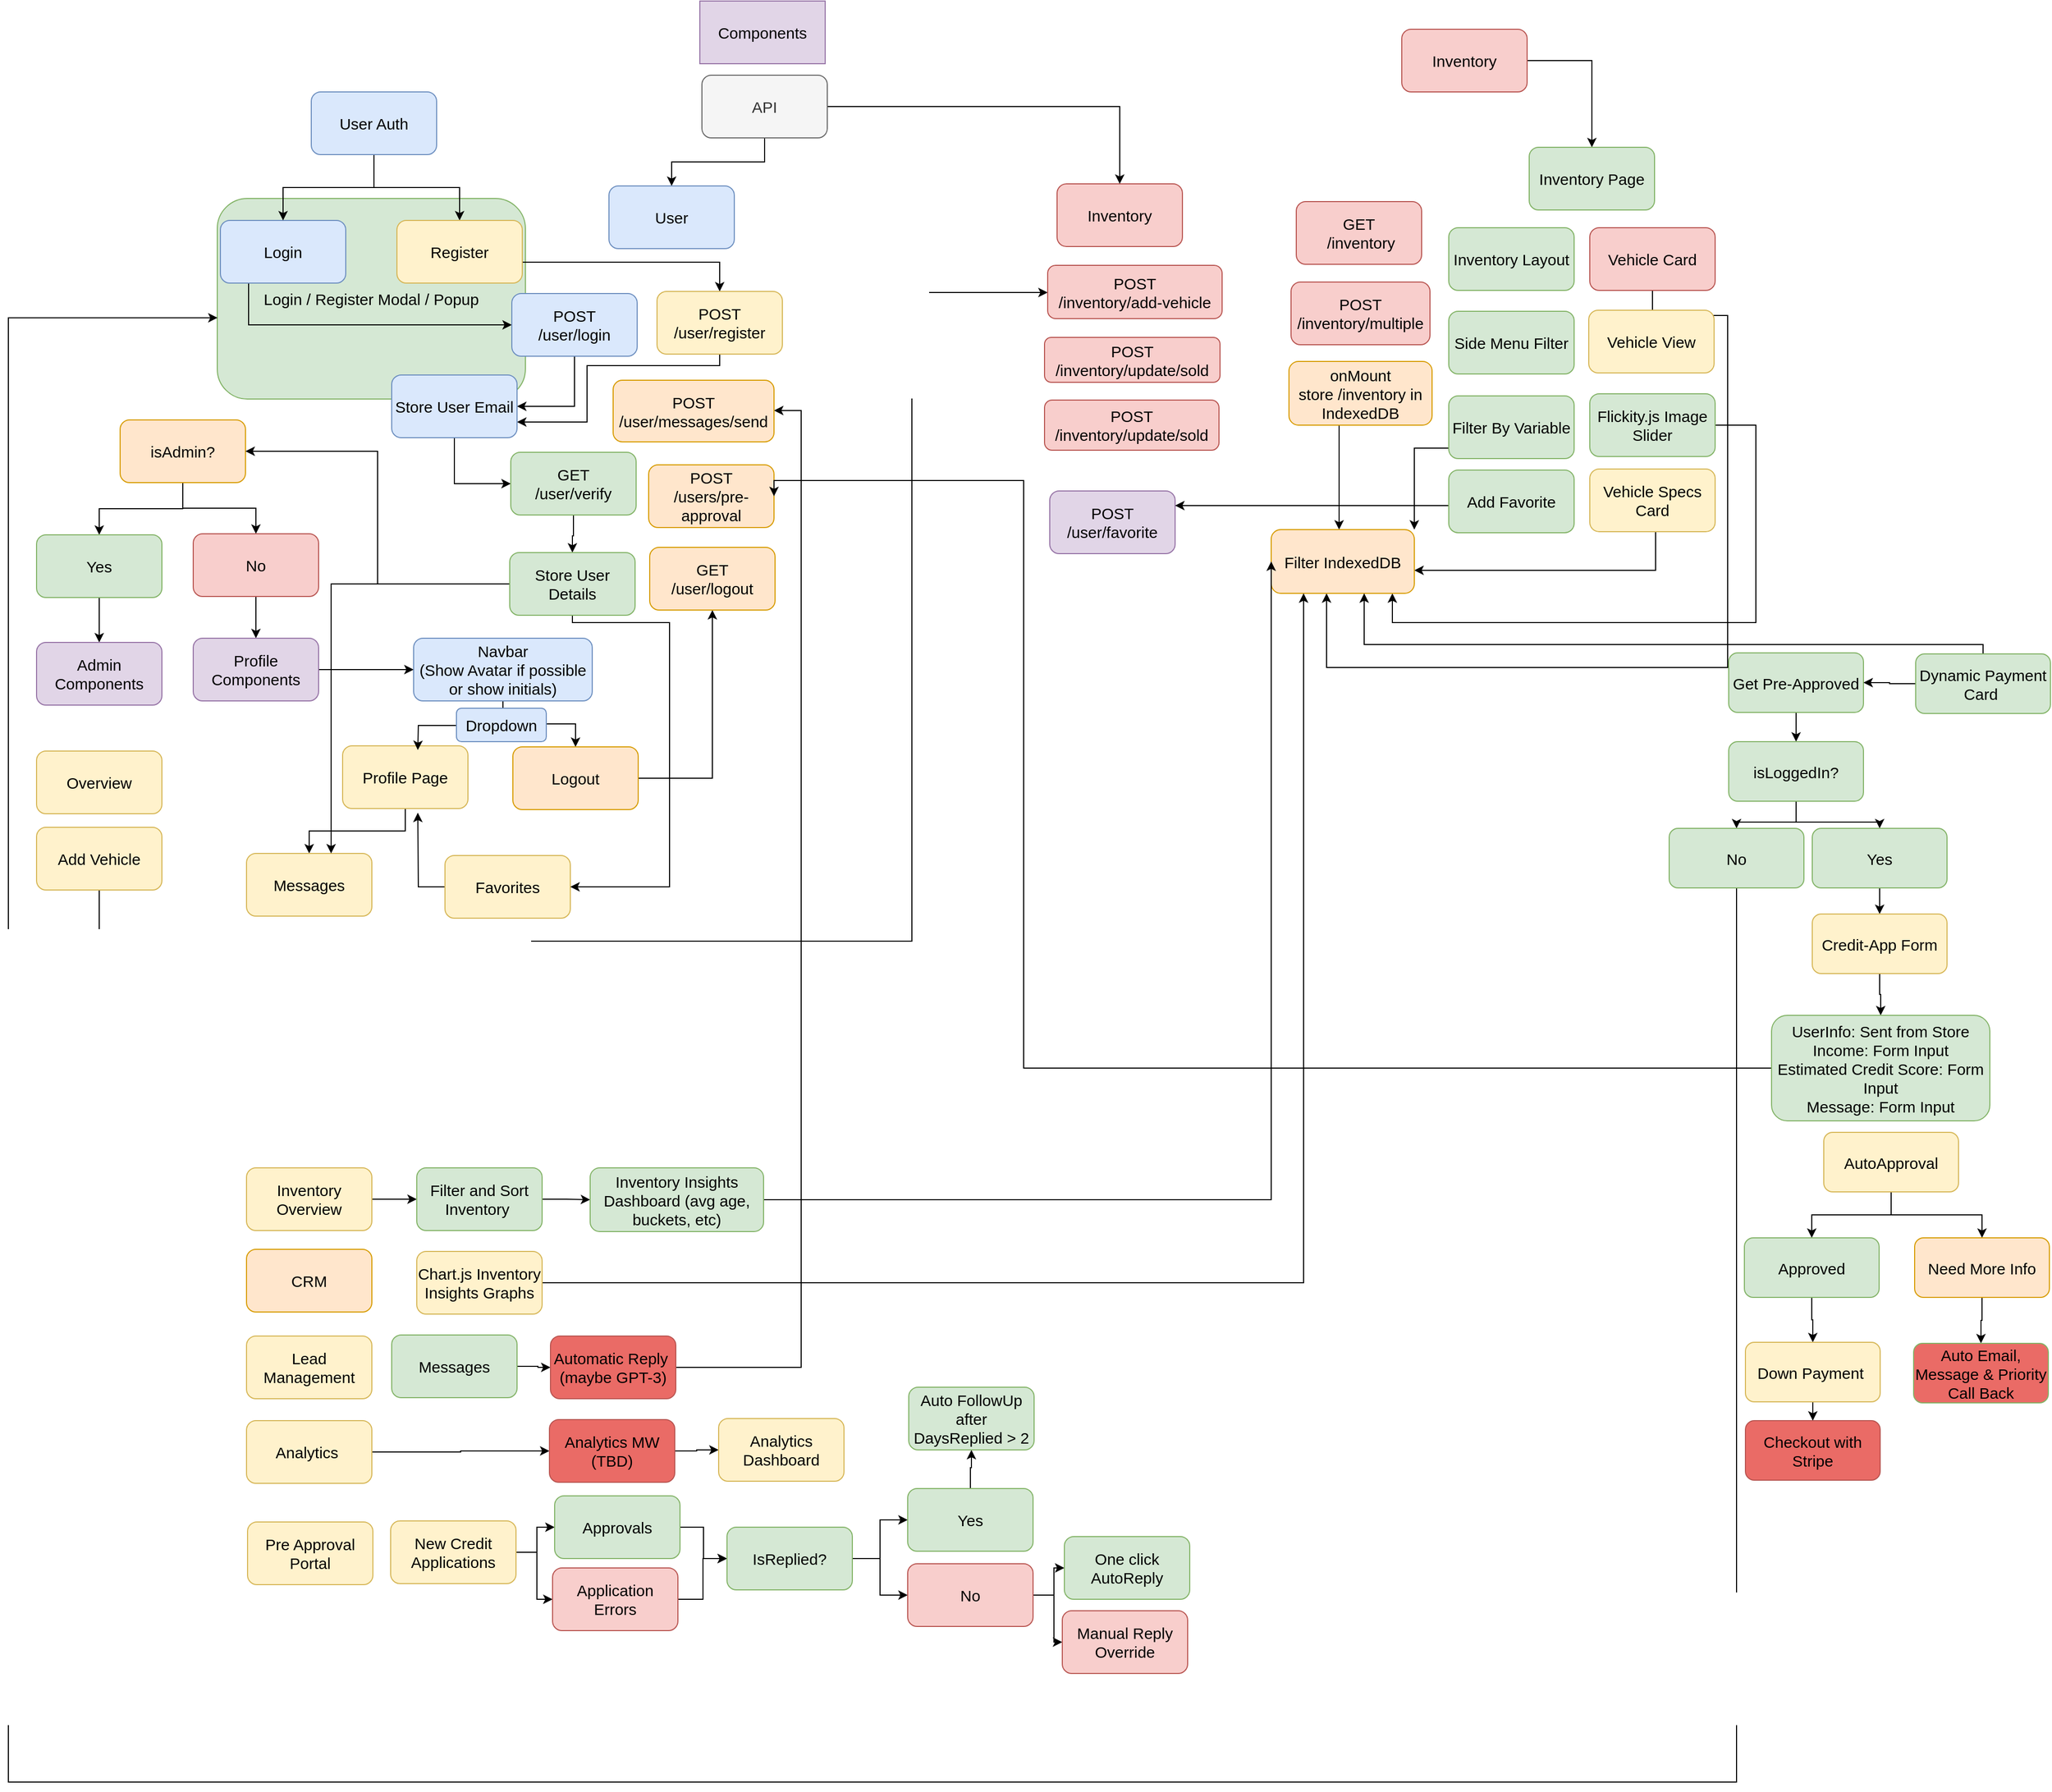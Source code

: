 <mxfile version="20.5.1" type="github">
  <diagram id="S9b0Z5othxGw59UudBm-" name="Page-1">
    <mxGraphModel dx="2053" dy="1853" grid="0" gridSize="10" guides="0" tooltips="1" connect="1" arrows="1" fold="1" page="1" pageScale="1" pageWidth="2000" pageHeight="2000" math="0" shadow="0">
      <root>
        <mxCell id="0" />
        <mxCell id="1" parent="0" />
        <mxCell id="0YF1oFNLTNUvQmijXpPq-126" style="edgeStyle=orthogonalEdgeStyle;rounded=0;orthogonalLoop=1;jettySize=auto;html=1;strokeColor=#000000;fontSize=15;" parent="1" source="0YF1oFNLTNUvQmijXpPq-124" target="0YF1oFNLTNUvQmijXpPq-65" edge="1">
          <mxGeometry relative="1" as="geometry">
            <Array as="points">
              <mxPoint x="101" y="922" />
              <mxPoint x="879" y="922" />
              <mxPoint x="879" y="301" />
            </Array>
          </mxGeometry>
        </mxCell>
        <mxCell id="0YF1oFNLTNUvQmijXpPq-19" value="&lt;p style=&quot;line-height: 1.2; font-size: 15px;&quot;&gt;Login / Register Modal / Popup&lt;/p&gt;" style="rounded=1;whiteSpace=wrap;html=1;align=center;fillColor=#d5e8d4;strokeColor=#82b366;fontSize=15;" parent="1" vertex="1">
          <mxGeometry x="214" y="211" width="295" height="192" as="geometry" />
        </mxCell>
        <mxCell id="0YF1oFNLTNUvQmijXpPq-2" value="Components" style="rounded=0;whiteSpace=wrap;html=1;fillColor=#e1d5e7;strokeColor=#9673a6;fontSize=15;" parent="1" vertex="1">
          <mxGeometry x="676" y="22" width="120" height="60" as="geometry" />
        </mxCell>
        <mxCell id="0YF1oFNLTNUvQmijXpPq-56" style="edgeStyle=orthogonalEdgeStyle;rounded=0;orthogonalLoop=1;jettySize=auto;html=1;fontSize=15;" parent="1" source="0YF1oFNLTNUvQmijXpPq-3" target="0YF1oFNLTNUvQmijXpPq-53" edge="1">
          <mxGeometry relative="1" as="geometry">
            <Array as="points">
              <mxPoint x="244" y="332" />
            </Array>
          </mxGeometry>
        </mxCell>
        <mxCell id="0YF1oFNLTNUvQmijXpPq-3" value="Login" style="rounded=1;whiteSpace=wrap;html=1;fillColor=#dae8fc;strokeColor=#6c8ebf;fontSize=15;" parent="1" vertex="1">
          <mxGeometry x="217" y="232" width="120" height="60" as="geometry" />
        </mxCell>
        <mxCell id="0YF1oFNLTNUvQmijXpPq-118" style="edgeStyle=orthogonalEdgeStyle;rounded=0;orthogonalLoop=1;jettySize=auto;html=1;entryX=0.5;entryY=0;entryDx=0;entryDy=0;fontSize=15;" parent="1" source="0YF1oFNLTNUvQmijXpPq-4" target="0YF1oFNLTNUvQmijXpPq-77" edge="1">
          <mxGeometry relative="1" as="geometry" />
        </mxCell>
        <mxCell id="0YF1oFNLTNUvQmijXpPq-4" value="Inventory" style="rounded=1;whiteSpace=wrap;html=1;fillColor=#f8cecc;strokeColor=#b85450;fontSize=15;" parent="1" vertex="1">
          <mxGeometry x="1348" y="49" width="120" height="60" as="geometry" />
        </mxCell>
        <mxCell id="0YF1oFNLTNUvQmijXpPq-8" value="Inventory" style="rounded=1;whiteSpace=wrap;html=1;fillColor=#f8cecc;strokeColor=#b85450;fontSize=15;" parent="1" vertex="1">
          <mxGeometry x="1018" y="197" width="120" height="60" as="geometry" />
        </mxCell>
        <mxCell id="0YF1oFNLTNUvQmijXpPq-17" style="edgeStyle=orthogonalEdgeStyle;rounded=0;orthogonalLoop=1;jettySize=auto;html=1;fontSize=15;" parent="1" source="0YF1oFNLTNUvQmijXpPq-9" target="0YF1oFNLTNUvQmijXpPq-3" edge="1">
          <mxGeometry relative="1" as="geometry" />
        </mxCell>
        <mxCell id="0YF1oFNLTNUvQmijXpPq-18" style="edgeStyle=orthogonalEdgeStyle;rounded=0;orthogonalLoop=1;jettySize=auto;html=1;fontSize=15;" parent="1" source="0YF1oFNLTNUvQmijXpPq-9" target="0YF1oFNLTNUvQmijXpPq-15" edge="1">
          <mxGeometry relative="1" as="geometry" />
        </mxCell>
        <mxCell id="0YF1oFNLTNUvQmijXpPq-9" value="User Auth" style="rounded=1;whiteSpace=wrap;html=1;fillColor=#dae8fc;strokeColor=#6c8ebf;fontSize=15;" parent="1" vertex="1">
          <mxGeometry x="304" y="109" width="120" height="60" as="geometry" />
        </mxCell>
        <mxCell id="0YF1oFNLTNUvQmijXpPq-21" style="edgeStyle=orthogonalEdgeStyle;rounded=0;orthogonalLoop=1;jettySize=auto;html=1;fontSize=15;" parent="1" source="0YF1oFNLTNUvQmijXpPq-10" target="0YF1oFNLTNUvQmijXpPq-20" edge="1">
          <mxGeometry relative="1" as="geometry" />
        </mxCell>
        <mxCell id="0YF1oFNLTNUvQmijXpPq-23" style="edgeStyle=orthogonalEdgeStyle;rounded=0;orthogonalLoop=1;jettySize=auto;html=1;fontSize=15;" parent="1" source="0YF1oFNLTNUvQmijXpPq-10" target="0YF1oFNLTNUvQmijXpPq-22" edge="1">
          <mxGeometry relative="1" as="geometry" />
        </mxCell>
        <mxCell id="0YF1oFNLTNUvQmijXpPq-10" value="isAdmin?" style="rounded=1;whiteSpace=wrap;html=1;fillColor=#ffe6cc;strokeColor=#d79b00;fontSize=15;" parent="1" vertex="1">
          <mxGeometry x="121" y="423" width="120" height="60" as="geometry" />
        </mxCell>
        <mxCell id="0YF1oFNLTNUvQmijXpPq-58" style="edgeStyle=orthogonalEdgeStyle;rounded=0;orthogonalLoop=1;jettySize=auto;html=1;fontSize=15;" parent="1" source="0YF1oFNLTNUvQmijXpPq-15" target="0YF1oFNLTNUvQmijXpPq-57" edge="1">
          <mxGeometry relative="1" as="geometry">
            <Array as="points">
              <mxPoint x="695" y="272" />
            </Array>
          </mxGeometry>
        </mxCell>
        <mxCell id="0YF1oFNLTNUvQmijXpPq-15" value="Register" style="rounded=1;whiteSpace=wrap;html=1;fillColor=#fff2cc;strokeColor=#d6b656;fontSize=15;" parent="1" vertex="1">
          <mxGeometry x="386" y="232" width="120" height="60" as="geometry" />
        </mxCell>
        <mxCell id="0YF1oFNLTNUvQmijXpPq-27" style="edgeStyle=orthogonalEdgeStyle;rounded=0;orthogonalLoop=1;jettySize=auto;html=1;fontSize=15;" parent="1" source="0YF1oFNLTNUvQmijXpPq-20" target="0YF1oFNLTNUvQmijXpPq-26" edge="1">
          <mxGeometry relative="1" as="geometry" />
        </mxCell>
        <mxCell id="0YF1oFNLTNUvQmijXpPq-20" value="Yes" style="rounded=1;whiteSpace=wrap;html=1;fillColor=#d5e8d4;strokeColor=#82b366;fontSize=15;" parent="1" vertex="1">
          <mxGeometry x="41" y="533" width="120" height="60" as="geometry" />
        </mxCell>
        <mxCell id="0YF1oFNLTNUvQmijXpPq-25" style="edgeStyle=orthogonalEdgeStyle;rounded=0;orthogonalLoop=1;jettySize=auto;html=1;fontSize=15;" parent="1" source="0YF1oFNLTNUvQmijXpPq-22" target="0YF1oFNLTNUvQmijXpPq-24" edge="1">
          <mxGeometry relative="1" as="geometry" />
        </mxCell>
        <mxCell id="0YF1oFNLTNUvQmijXpPq-22" value="No" style="rounded=1;whiteSpace=wrap;html=1;fillColor=#f8cecc;strokeColor=#b85450;fontSize=15;" parent="1" vertex="1">
          <mxGeometry x="191" y="532" width="120" height="60" as="geometry" />
        </mxCell>
        <mxCell id="0YF1oFNLTNUvQmijXpPq-31" style="edgeStyle=orthogonalEdgeStyle;rounded=0;orthogonalLoop=1;jettySize=auto;html=1;fontSize=15;" parent="1" source="0YF1oFNLTNUvQmijXpPq-24" target="0YF1oFNLTNUvQmijXpPq-30" edge="1">
          <mxGeometry relative="1" as="geometry" />
        </mxCell>
        <mxCell id="0YF1oFNLTNUvQmijXpPq-24" value="Profile Components" style="rounded=1;whiteSpace=wrap;html=1;fillColor=#e1d5e7;strokeColor=#9673a6;fontSize=15;" parent="1" vertex="1">
          <mxGeometry x="191" y="632" width="120" height="60" as="geometry" />
        </mxCell>
        <mxCell id="0YF1oFNLTNUvQmijXpPq-26" value="Admin Components" style="rounded=1;whiteSpace=wrap;html=1;fillColor=#e1d5e7;strokeColor=#9673a6;fontSize=15;" parent="1" vertex="1">
          <mxGeometry x="41" y="636" width="120" height="60" as="geometry" />
        </mxCell>
        <mxCell id="0YF1oFNLTNUvQmijXpPq-38" style="edgeStyle=orthogonalEdgeStyle;rounded=0;orthogonalLoop=1;jettySize=auto;html=1;fontSize=15;" parent="1" source="0YF1oFNLTNUvQmijXpPq-28" target="0YF1oFNLTNUvQmijXpPq-37" edge="1">
          <mxGeometry relative="1" as="geometry" />
        </mxCell>
        <mxCell id="0YF1oFNLTNUvQmijXpPq-28" value="Profile Page" style="rounded=1;whiteSpace=wrap;html=1;fillColor=#fff2cc;strokeColor=#d6b656;fontSize=15;" parent="1" vertex="1">
          <mxGeometry x="334" y="735" width="120" height="60" as="geometry" />
        </mxCell>
        <mxCell id="0YF1oFNLTNUvQmijXpPq-33" style="edgeStyle=orthogonalEdgeStyle;rounded=0;orthogonalLoop=1;jettySize=auto;html=1;fontSize=15;" parent="1" source="0YF1oFNLTNUvQmijXpPq-30" edge="1">
          <mxGeometry relative="1" as="geometry">
            <mxPoint x="406.0" y="739" as="targetPoint" />
          </mxGeometry>
        </mxCell>
        <mxCell id="0YF1oFNLTNUvQmijXpPq-36" style="edgeStyle=orthogonalEdgeStyle;rounded=0;orthogonalLoop=1;jettySize=auto;html=1;fontSize=15;" parent="1" source="0YF1oFNLTNUvQmijXpPq-30" target="0YF1oFNLTNUvQmijXpPq-34" edge="1">
          <mxGeometry relative="1" as="geometry" />
        </mxCell>
        <mxCell id="0YF1oFNLTNUvQmijXpPq-46" style="edgeStyle=orthogonalEdgeStyle;rounded=0;orthogonalLoop=1;jettySize=auto;html=1;fontSize=15;" parent="1" source="0YF1oFNLTNUvQmijXpPq-30" target="0YF1oFNLTNUvQmijXpPq-45" edge="1">
          <mxGeometry relative="1" as="geometry" />
        </mxCell>
        <mxCell id="0YF1oFNLTNUvQmijXpPq-30" value="Navbar&lt;br style=&quot;font-size: 15px;&quot;&gt;(Show Avatar if possible or show initials)" style="rounded=1;whiteSpace=wrap;html=1;fillColor=#dae8fc;strokeColor=#6c8ebf;fontSize=15;" parent="1" vertex="1">
          <mxGeometry x="402" y="632" width="171" height="60" as="geometry" />
        </mxCell>
        <mxCell id="0YF1oFNLTNUvQmijXpPq-32" style="edgeStyle=orthogonalEdgeStyle;rounded=0;orthogonalLoop=1;jettySize=auto;html=1;exitX=0.5;exitY=1;exitDx=0;exitDy=0;fontSize=15;" parent="1" source="0YF1oFNLTNUvQmijXpPq-30" target="0YF1oFNLTNUvQmijXpPq-30" edge="1">
          <mxGeometry relative="1" as="geometry" />
        </mxCell>
        <mxCell id="0YF1oFNLTNUvQmijXpPq-60" style="edgeStyle=orthogonalEdgeStyle;rounded=0;orthogonalLoop=1;jettySize=auto;html=1;fontSize=15;" parent="1" source="0YF1oFNLTNUvQmijXpPq-34" target="0YF1oFNLTNUvQmijXpPq-59" edge="1">
          <mxGeometry relative="1" as="geometry" />
        </mxCell>
        <mxCell id="0YF1oFNLTNUvQmijXpPq-34" value="Logout" style="rounded=1;whiteSpace=wrap;html=1;fillColor=#ffe6cc;strokeColor=#d79b00;fontSize=15;" parent="1" vertex="1">
          <mxGeometry x="497" y="736" width="120" height="60" as="geometry" />
        </mxCell>
        <mxCell id="0YF1oFNLTNUvQmijXpPq-37" value="Messages" style="rounded=1;whiteSpace=wrap;html=1;fillColor=#fff2cc;strokeColor=#d6b656;fontSize=15;" parent="1" vertex="1">
          <mxGeometry x="242" y="838" width="120" height="60" as="geometry" />
        </mxCell>
        <mxCell id="0YF1oFNLTNUvQmijXpPq-42" style="edgeStyle=orthogonalEdgeStyle;rounded=0;orthogonalLoop=1;jettySize=auto;html=1;fontSize=15;" parent="1" source="0YF1oFNLTNUvQmijXpPq-39" edge="1">
          <mxGeometry relative="1" as="geometry">
            <mxPoint x="406.0" y="799" as="targetPoint" />
          </mxGeometry>
        </mxCell>
        <mxCell id="0YF1oFNLTNUvQmijXpPq-39" value="Favorites" style="rounded=1;whiteSpace=wrap;html=1;fillColor=#fff2cc;strokeColor=#d6b656;fontSize=15;" parent="1" vertex="1">
          <mxGeometry x="432" y="840" width="120" height="60" as="geometry" />
        </mxCell>
        <mxCell id="0YF1oFNLTNUvQmijXpPq-45" value="Dropdown" style="rounded=1;whiteSpace=wrap;html=1;fillColor=#dae8fc;strokeColor=#6c8ebf;fontSize=15;" parent="1" vertex="1">
          <mxGeometry x="443" y="699" width="86" height="32" as="geometry" />
        </mxCell>
        <mxCell id="0YF1oFNLTNUvQmijXpPq-51" style="edgeStyle=orthogonalEdgeStyle;rounded=0;orthogonalLoop=1;jettySize=auto;html=1;fontSize=15;" parent="1" source="0YF1oFNLTNUvQmijXpPq-47" target="0YF1oFNLTNUvQmijXpPq-49" edge="1">
          <mxGeometry relative="1" as="geometry" />
        </mxCell>
        <mxCell id="0YF1oFNLTNUvQmijXpPq-52" style="edgeStyle=orthogonalEdgeStyle;rounded=0;orthogonalLoop=1;jettySize=auto;html=1;fontSize=15;" parent="1" source="0YF1oFNLTNUvQmijXpPq-47" target="0YF1oFNLTNUvQmijXpPq-8" edge="1">
          <mxGeometry relative="1" as="geometry" />
        </mxCell>
        <mxCell id="0YF1oFNLTNUvQmijXpPq-47" value="API" style="rounded=1;whiteSpace=wrap;html=1;fillColor=#f5f5f5;fontColor=#333333;strokeColor=#666666;fontSize=15;" parent="1" vertex="1">
          <mxGeometry x="678" y="93" width="120" height="60" as="geometry" />
        </mxCell>
        <mxCell id="0YF1oFNLTNUvQmijXpPq-49" value="User" style="rounded=1;whiteSpace=wrap;html=1;fillColor=#dae8fc;strokeColor=#6c8ebf;fontSize=15;" parent="1" vertex="1">
          <mxGeometry x="589" y="199" width="120" height="60" as="geometry" />
        </mxCell>
        <mxCell id="0YF1oFNLTNUvQmijXpPq-109" style="edgeStyle=orthogonalEdgeStyle;rounded=0;orthogonalLoop=1;jettySize=auto;html=1;entryX=1;entryY=0.5;entryDx=0;entryDy=0;fontSize=15;" parent="1" source="0YF1oFNLTNUvQmijXpPq-53" target="0YF1oFNLTNUvQmijXpPq-105" edge="1">
          <mxGeometry relative="1" as="geometry" />
        </mxCell>
        <mxCell id="0YF1oFNLTNUvQmijXpPq-53" value="POST&lt;br style=&quot;font-size: 15px;&quot;&gt;/user/login" style="rounded=1;whiteSpace=wrap;html=1;fillColor=#dae8fc;strokeColor=#6c8ebf;fontSize=15;" parent="1" vertex="1">
          <mxGeometry x="496" y="302" width="120" height="60" as="geometry" />
        </mxCell>
        <mxCell id="0YF1oFNLTNUvQmijXpPq-110" style="edgeStyle=orthogonalEdgeStyle;rounded=0;orthogonalLoop=1;jettySize=auto;html=1;entryX=1;entryY=0.75;entryDx=0;entryDy=0;fontSize=15;" parent="1" source="0YF1oFNLTNUvQmijXpPq-57" target="0YF1oFNLTNUvQmijXpPq-105" edge="1">
          <mxGeometry relative="1" as="geometry">
            <Array as="points">
              <mxPoint x="695" y="371" />
              <mxPoint x="568" y="371" />
              <mxPoint x="568" y="425" />
            </Array>
          </mxGeometry>
        </mxCell>
        <mxCell id="0YF1oFNLTNUvQmijXpPq-57" value="POST&lt;br style=&quot;font-size: 15px;&quot;&gt;/user/register" style="rounded=1;whiteSpace=wrap;html=1;fillColor=#fff2cc;strokeColor=#d6b656;fontSize=15;" parent="1" vertex="1">
          <mxGeometry x="635" y="300" width="120" height="60" as="geometry" />
        </mxCell>
        <mxCell id="0YF1oFNLTNUvQmijXpPq-59" value="GET&lt;br style=&quot;font-size: 15px;&quot;&gt;/user/logout" style="rounded=1;whiteSpace=wrap;html=1;fillColor=#ffe6cc;strokeColor=#d79b00;fontSize=15;" parent="1" vertex="1">
          <mxGeometry x="628" y="545" width="120" height="60" as="geometry" />
        </mxCell>
        <mxCell id="0YF1oFNLTNUvQmijXpPq-61" value="GET&lt;br style=&quot;font-size: 15px;&quot;&gt;&amp;nbsp;/inventory" style="rounded=1;whiteSpace=wrap;html=1;fillColor=#f8cecc;strokeColor=#b85450;fontSize=15;" parent="1" vertex="1">
          <mxGeometry x="1247" y="214" width="120" height="60" as="geometry" />
        </mxCell>
        <mxCell id="0YF1oFNLTNUvQmijXpPq-65" value="POST&lt;br style=&quot;font-size: 15px;&quot;&gt;/inventory/add-vehicle" style="rounded=1;whiteSpace=wrap;html=1;fillColor=#f8cecc;strokeColor=#b85450;fontSize=15;" parent="1" vertex="1">
          <mxGeometry x="1009" y="275" width="167" height="51" as="geometry" />
        </mxCell>
        <mxCell id="0YF1oFNLTNUvQmijXpPq-67" value="POST&lt;br style=&quot;font-size: 15px;&quot;&gt;/inventory/multiple" style="rounded=1;whiteSpace=wrap;html=1;fillColor=#f8cecc;strokeColor=#b85450;fontSize=15;" parent="1" vertex="1">
          <mxGeometry x="1242" y="291" width="133" height="60" as="geometry" />
        </mxCell>
        <mxCell id="0YF1oFNLTNUvQmijXpPq-69" value="POST&lt;br style=&quot;font-size: 15px;&quot;&gt;/inventory/update/sold" style="rounded=1;whiteSpace=wrap;html=1;fillColor=#f8cecc;strokeColor=#b85450;fontSize=15;" parent="1" vertex="1">
          <mxGeometry x="1006" y="344" width="168" height="43" as="geometry" />
        </mxCell>
        <mxCell id="0YF1oFNLTNUvQmijXpPq-100" style="edgeStyle=orthogonalEdgeStyle;rounded=0;orthogonalLoop=1;jettySize=auto;html=1;fontSize=15;" parent="1" source="0YF1oFNLTNUvQmijXpPq-71" target="0YF1oFNLTNUvQmijXpPq-96" edge="1">
          <mxGeometry relative="1" as="geometry">
            <Array as="points">
              <mxPoint x="1288" y="454" />
              <mxPoint x="1288" y="454" />
            </Array>
          </mxGeometry>
        </mxCell>
        <mxCell id="0YF1oFNLTNUvQmijXpPq-71" value="onMount&lt;br style=&quot;font-size: 15px;&quot;&gt;store /inventory in IndexedDB" style="rounded=1;whiteSpace=wrap;html=1;fillColor=#ffe6cc;strokeColor=#d79b00;fontSize=15;" parent="1" vertex="1">
          <mxGeometry x="1240" y="367" width="137" height="61" as="geometry" />
        </mxCell>
        <mxCell id="0YF1oFNLTNUvQmijXpPq-73" value="POST&lt;br style=&quot;font-size: 15px;&quot;&gt;/inventory/update/sold" style="rounded=1;whiteSpace=wrap;html=1;fillColor=#f8cecc;strokeColor=#b85450;fontSize=15;" parent="1" vertex="1">
          <mxGeometry x="1006" y="404" width="167" height="48" as="geometry" />
        </mxCell>
        <mxCell id="0YF1oFNLTNUvQmijXpPq-119" style="edgeStyle=orthogonalEdgeStyle;rounded=0;orthogonalLoop=1;jettySize=auto;html=1;fontSize=15;" parent="1" source="0YF1oFNLTNUvQmijXpPq-75" target="0YF1oFNLTNUvQmijXpPq-96" edge="1">
          <mxGeometry relative="1" as="geometry">
            <Array as="points">
              <mxPoint x="1588" y="323" />
              <mxPoint x="1660" y="323" />
              <mxPoint x="1660" y="660" />
              <mxPoint x="1276" y="660" />
            </Array>
          </mxGeometry>
        </mxCell>
        <mxCell id="0YF1oFNLTNUvQmijXpPq-75" value="Vehicle Card" style="rounded=1;whiteSpace=wrap;html=1;fillColor=#f8cecc;strokeColor=#b85450;fontSize=15;" parent="1" vertex="1">
          <mxGeometry x="1528" y="239" width="120" height="60" as="geometry" />
        </mxCell>
        <mxCell id="0YF1oFNLTNUvQmijXpPq-77" value="Inventory Page" style="rounded=1;whiteSpace=wrap;html=1;fillColor=#d5e8d4;strokeColor=#82b366;fontSize=15;" parent="1" vertex="1">
          <mxGeometry x="1470" y="162" width="120" height="60" as="geometry" />
        </mxCell>
        <mxCell id="0YF1oFNLTNUvQmijXpPq-79" value="Inventory Layout" style="rounded=1;whiteSpace=wrap;html=1;fillColor=#d5e8d4;strokeColor=#82b366;fontSize=15;" parent="1" vertex="1">
          <mxGeometry x="1393" y="239" width="120" height="60" as="geometry" />
        </mxCell>
        <mxCell id="0YF1oFNLTNUvQmijXpPq-81" value="Side Menu Filter" style="rounded=1;whiteSpace=wrap;html=1;fillColor=#d5e8d4;strokeColor=#82b366;fontSize=15;" parent="1" vertex="1">
          <mxGeometry x="1393" y="319" width="120" height="60" as="geometry" />
        </mxCell>
        <mxCell id="0YF1oFNLTNUvQmijXpPq-101" style="edgeStyle=orthogonalEdgeStyle;rounded=0;orthogonalLoop=1;jettySize=auto;html=1;entryX=1;entryY=0;entryDx=0;entryDy=0;fontSize=15;" parent="1" source="0YF1oFNLTNUvQmijXpPq-83" target="0YF1oFNLTNUvQmijXpPq-96" edge="1">
          <mxGeometry relative="1" as="geometry">
            <Array as="points">
              <mxPoint x="1360" y="450" />
            </Array>
          </mxGeometry>
        </mxCell>
        <mxCell id="0YF1oFNLTNUvQmijXpPq-83" value="Filter By Variable" style="rounded=1;whiteSpace=wrap;html=1;fillColor=#d5e8d4;strokeColor=#82b366;fontSize=15;" parent="1" vertex="1">
          <mxGeometry x="1393" y="400" width="120" height="60" as="geometry" />
        </mxCell>
        <mxCell id="0YF1oFNLTNUvQmijXpPq-85" value="Vehicle View" style="rounded=1;whiteSpace=wrap;html=1;fillColor=#fff2cc;strokeColor=#d6b656;fontSize=15;" parent="1" vertex="1">
          <mxGeometry x="1527" y="318" width="120" height="60" as="geometry" />
        </mxCell>
        <mxCell id="0YF1oFNLTNUvQmijXpPq-104" style="edgeStyle=orthogonalEdgeStyle;rounded=0;orthogonalLoop=1;jettySize=auto;html=1;fontSize=15;" parent="1" source="0YF1oFNLTNUvQmijXpPq-87" target="0YF1oFNLTNUvQmijXpPq-96" edge="1">
          <mxGeometry relative="1" as="geometry">
            <Array as="points">
              <mxPoint x="1687" y="428" />
              <mxPoint x="1687" y="617" />
              <mxPoint x="1339" y="617" />
            </Array>
          </mxGeometry>
        </mxCell>
        <mxCell id="0YF1oFNLTNUvQmijXpPq-87" value="Flickity.js Image Slider" style="rounded=1;whiteSpace=wrap;html=1;fillColor=#d5e8d4;strokeColor=#82b366;fontSize=15;" parent="1" vertex="1">
          <mxGeometry x="1528" y="398" width="120" height="60" as="geometry" />
        </mxCell>
        <mxCell id="0YF1oFNLTNUvQmijXpPq-103" style="edgeStyle=orthogonalEdgeStyle;rounded=0;orthogonalLoop=1;jettySize=auto;html=1;fontSize=15;" parent="1" source="0YF1oFNLTNUvQmijXpPq-89" target="0YF1oFNLTNUvQmijXpPq-96" edge="1">
          <mxGeometry relative="1" as="geometry">
            <Array as="points">
              <mxPoint x="1591" y="567" />
            </Array>
          </mxGeometry>
        </mxCell>
        <mxCell id="0YF1oFNLTNUvQmijXpPq-89" value="Vehicle Specs Card" style="rounded=1;whiteSpace=wrap;html=1;fillColor=#fff2cc;strokeColor=#d6b656;fontSize=15;" parent="1" vertex="1">
          <mxGeometry x="1528" y="470" width="120" height="60" as="geometry" />
        </mxCell>
        <mxCell id="0YF1oFNLTNUvQmijXpPq-91" value="POST&lt;br&gt;/user/favorite" style="rounded=1;whiteSpace=wrap;html=1;fillColor=#e1d5e7;strokeColor=#9673a6;fontSize=15;" parent="1" vertex="1">
          <mxGeometry x="1011" y="491" width="120" height="60" as="geometry" />
        </mxCell>
        <mxCell id="0YF1oFNLTNUvQmijXpPq-95" style="edgeStyle=orthogonalEdgeStyle;rounded=0;orthogonalLoop=1;jettySize=auto;html=1;fontSize=15;" parent="1" source="0YF1oFNLTNUvQmijXpPq-93" target="0YF1oFNLTNUvQmijXpPq-91" edge="1">
          <mxGeometry relative="1" as="geometry">
            <Array as="points">
              <mxPoint x="1173" y="505" />
              <mxPoint x="1173" y="505" />
            </Array>
          </mxGeometry>
        </mxCell>
        <mxCell id="0YF1oFNLTNUvQmijXpPq-93" value="Add Favorite" style="rounded=1;whiteSpace=wrap;html=1;fillColor=#d5e8d4;strokeColor=#82b366;fontSize=15;" parent="1" vertex="1">
          <mxGeometry x="1393" y="471" width="120" height="60" as="geometry" />
        </mxCell>
        <mxCell id="0YF1oFNLTNUvQmijXpPq-96" value="Filter IndexedDB" style="rounded=1;whiteSpace=wrap;html=1;fillColor=#ffe6cc;strokeColor=#d79b00;fontSize=15;" parent="1" vertex="1">
          <mxGeometry x="1223" y="528" width="137" height="61" as="geometry" />
        </mxCell>
        <mxCell id="0YF1oFNLTNUvQmijXpPq-111" style="edgeStyle=orthogonalEdgeStyle;rounded=0;orthogonalLoop=1;jettySize=auto;html=1;entryX=0;entryY=0.5;entryDx=0;entryDy=0;fontSize=15;" parent="1" source="0YF1oFNLTNUvQmijXpPq-105" target="0YF1oFNLTNUvQmijXpPq-107" edge="1">
          <mxGeometry relative="1" as="geometry" />
        </mxCell>
        <mxCell id="0YF1oFNLTNUvQmijXpPq-105" value="Store User Email" style="rounded=1;whiteSpace=wrap;html=1;fillColor=#dae8fc;strokeColor=#6c8ebf;fontSize=15;" parent="1" vertex="1">
          <mxGeometry x="381" y="380" width="120" height="60" as="geometry" />
        </mxCell>
        <mxCell id="0YF1oFNLTNUvQmijXpPq-113" style="edgeStyle=orthogonalEdgeStyle;rounded=0;orthogonalLoop=1;jettySize=auto;html=1;fontSize=15;" parent="1" source="0YF1oFNLTNUvQmijXpPq-107" target="0YF1oFNLTNUvQmijXpPq-112" edge="1">
          <mxGeometry relative="1" as="geometry" />
        </mxCell>
        <mxCell id="0YF1oFNLTNUvQmijXpPq-107" value="GET&lt;br style=&quot;font-size: 15px;&quot;&gt;/user/verify" style="rounded=1;whiteSpace=wrap;html=1;fillColor=#d5e8d4;strokeColor=#82b366;fontSize=15;" parent="1" vertex="1">
          <mxGeometry x="495" y="454" width="120" height="60" as="geometry" />
        </mxCell>
        <mxCell id="0YF1oFNLTNUvQmijXpPq-114" style="edgeStyle=orthogonalEdgeStyle;rounded=0;orthogonalLoop=1;jettySize=auto;html=1;entryX=1;entryY=0.5;entryDx=0;entryDy=0;fontSize=15;" parent="1" source="0YF1oFNLTNUvQmijXpPq-112" target="0YF1oFNLTNUvQmijXpPq-10" edge="1">
          <mxGeometry relative="1" as="geometry" />
        </mxCell>
        <mxCell id="0YF1oFNLTNUvQmijXpPq-120" style="edgeStyle=orthogonalEdgeStyle;rounded=0;orthogonalLoop=1;jettySize=auto;html=1;entryX=1;entryY=0.5;entryDx=0;entryDy=0;strokeColor=#000000;fontSize=15;exitX=0.5;exitY=1;exitDx=0;exitDy=0;" parent="1" source="0YF1oFNLTNUvQmijXpPq-112" target="0YF1oFNLTNUvQmijXpPq-39" edge="1">
          <mxGeometry relative="1" as="geometry">
            <mxPoint x="640.0" y="581" as="sourcePoint" />
            <Array as="points">
              <mxPoint x="554" y="617" />
              <mxPoint x="647" y="617" />
              <mxPoint x="647" y="870" />
            </Array>
          </mxGeometry>
        </mxCell>
        <mxCell id="0YF1oFNLTNUvQmijXpPq-121" style="edgeStyle=orthogonalEdgeStyle;rounded=0;orthogonalLoop=1;jettySize=auto;html=1;strokeColor=#000000;fontSize=15;" parent="1" source="0YF1oFNLTNUvQmijXpPq-112" target="0YF1oFNLTNUvQmijXpPq-37" edge="1">
          <mxGeometry relative="1" as="geometry">
            <Array as="points">
              <mxPoint x="323" y="580" />
            </Array>
          </mxGeometry>
        </mxCell>
        <mxCell id="0YF1oFNLTNUvQmijXpPq-112" value="Store User Details" style="rounded=1;whiteSpace=wrap;html=1;fillColor=#d5e8d4;strokeColor=#82b366;fontSize=15;" parent="1" vertex="1">
          <mxGeometry x="494" y="550" width="120" height="60" as="geometry" />
        </mxCell>
        <mxCell id="0YF1oFNLTNUvQmijXpPq-122" value="Overview" style="rounded=1;whiteSpace=wrap;html=1;fillColor=#fff2cc;strokeColor=#d6b656;fontSize=15;" parent="1" vertex="1">
          <mxGeometry x="41" y="740" width="120" height="60" as="geometry" />
        </mxCell>
        <mxCell id="0YF1oFNLTNUvQmijXpPq-124" value="Add Vehicle" style="rounded=1;whiteSpace=wrap;html=1;fillColor=#fff2cc;strokeColor=#d6b656;fontSize=15;" parent="1" vertex="1">
          <mxGeometry x="41" y="813" width="120" height="60" as="geometry" />
        </mxCell>
        <mxCell id="0YF1oFNLTNUvQmijXpPq-132" style="edgeStyle=orthogonalEdgeStyle;rounded=0;orthogonalLoop=1;jettySize=auto;html=1;strokeColor=#000000;fontSize=15;" parent="1" source="0YF1oFNLTNUvQmijXpPq-127" target="0YF1oFNLTNUvQmijXpPq-130" edge="1">
          <mxGeometry relative="1" as="geometry" />
        </mxCell>
        <mxCell id="0YF1oFNLTNUvQmijXpPq-127" value="Inventory Overview" style="rounded=1;whiteSpace=wrap;html=1;fillColor=#fff2cc;strokeColor=#d6b656;fontSize=15;" parent="1" vertex="1">
          <mxGeometry x="242" y="1139" width="120" height="60" as="geometry" />
        </mxCell>
        <mxCell id="0YF1oFNLTNUvQmijXpPq-134" style="edgeStyle=orthogonalEdgeStyle;rounded=0;orthogonalLoop=1;jettySize=auto;html=1;strokeColor=#000000;fontSize=15;" parent="1" source="0YF1oFNLTNUvQmijXpPq-130" target="0YF1oFNLTNUvQmijXpPq-133" edge="1">
          <mxGeometry relative="1" as="geometry" />
        </mxCell>
        <mxCell id="0YF1oFNLTNUvQmijXpPq-130" value="Filter and Sort Inventory&amp;nbsp;" style="rounded=1;whiteSpace=wrap;html=1;fillColor=#d5e8d4;strokeColor=#82b366;fontSize=15;" parent="1" vertex="1">
          <mxGeometry x="405" y="1139" width="120" height="60" as="geometry" />
        </mxCell>
        <mxCell id="0YF1oFNLTNUvQmijXpPq-135" style="edgeStyle=orthogonalEdgeStyle;rounded=0;orthogonalLoop=1;jettySize=auto;html=1;strokeColor=#000000;fontSize=15;startArrow=none;" parent="1" source="buquPCbsKgSfmKjGgLa6-37" target="0YF1oFNLTNUvQmijXpPq-96" edge="1">
          <mxGeometry relative="1" as="geometry">
            <Array as="points">
              <mxPoint x="1254" y="1249" />
            </Array>
          </mxGeometry>
        </mxCell>
        <mxCell id="buquPCbsKgSfmKjGgLa6-40" style="edgeStyle=orthogonalEdgeStyle;rounded=0;orthogonalLoop=1;jettySize=auto;html=1;entryX=0;entryY=0.5;entryDx=0;entryDy=0;strokeColor=#000000;fontSize=15;" edge="1" parent="1" source="0YF1oFNLTNUvQmijXpPq-133" target="0YF1oFNLTNUvQmijXpPq-96">
          <mxGeometry relative="1" as="geometry">
            <Array as="points">
              <mxPoint x="1223" y="1170" />
            </Array>
          </mxGeometry>
        </mxCell>
        <mxCell id="0YF1oFNLTNUvQmijXpPq-133" value="Inventory Insights Dashboard (avg age, buckets, etc)" style="rounded=1;whiteSpace=wrap;html=1;fillColor=#d5e8d4;strokeColor=#82b366;fontSize=15;" parent="1" vertex="1">
          <mxGeometry x="571" y="1139" width="166" height="61" as="geometry" />
        </mxCell>
        <mxCell id="0YF1oFNLTNUvQmijXpPq-136" value="CRM" style="rounded=1;whiteSpace=wrap;html=1;fillColor=#ffe6cc;strokeColor=#d79b00;fontSize=15;" parent="1" vertex="1">
          <mxGeometry x="242" y="1217" width="120" height="60" as="geometry" />
        </mxCell>
        <mxCell id="0YF1oFNLTNUvQmijXpPq-139" value="Lead Management" style="rounded=1;whiteSpace=wrap;html=1;fillColor=#fff2cc;strokeColor=#d6b656;fontSize=15;" parent="1" vertex="1">
          <mxGeometry x="242" y="1300" width="120" height="60" as="geometry" />
        </mxCell>
        <mxCell id="0YF1oFNLTNUvQmijXpPq-149" style="edgeStyle=orthogonalEdgeStyle;rounded=0;orthogonalLoop=1;jettySize=auto;html=1;strokeColor=#000000;fontSize=15;" parent="1" source="0YF1oFNLTNUvQmijXpPq-141" target="0YF1oFNLTNUvQmijXpPq-143" edge="1">
          <mxGeometry relative="1" as="geometry" />
        </mxCell>
        <mxCell id="0YF1oFNLTNUvQmijXpPq-141" value="Messages" style="rounded=1;whiteSpace=wrap;html=1;fillColor=#d5e8d4;strokeColor=#82b366;fontSize=15;" parent="1" vertex="1">
          <mxGeometry x="381" y="1299" width="120" height="60" as="geometry" />
        </mxCell>
        <mxCell id="0YF1oFNLTNUvQmijXpPq-150" style="edgeStyle=orthogonalEdgeStyle;rounded=0;orthogonalLoop=1;jettySize=auto;html=1;strokeColor=#000000;fontSize=15;" parent="1" source="0YF1oFNLTNUvQmijXpPq-143" target="0YF1oFNLTNUvQmijXpPq-145" edge="1">
          <mxGeometry relative="1" as="geometry">
            <Array as="points">
              <mxPoint x="773" y="1330" />
              <mxPoint x="773" y="414" />
            </Array>
          </mxGeometry>
        </mxCell>
        <mxCell id="0YF1oFNLTNUvQmijXpPq-143" value="Automatic Reply&amp;nbsp;&lt;br&gt;(maybe GPT-3)" style="rounded=1;whiteSpace=wrap;html=1;fillColor=#EA6B66;strokeColor=#b85450;fontSize=15;" parent="1" vertex="1">
          <mxGeometry x="533" y="1300" width="120" height="60" as="geometry" />
        </mxCell>
        <mxCell id="0YF1oFNLTNUvQmijXpPq-145" value="POST&lt;br&gt;/user/messages/send" style="rounded=1;whiteSpace=wrap;html=1;fillColor=#ffe6cc;strokeColor=#d79b00;fontSize=15;" parent="1" vertex="1">
          <mxGeometry x="593" y="385" width="154" height="59" as="geometry" />
        </mxCell>
        <mxCell id="0YF1oFNLTNUvQmijXpPq-155" style="edgeStyle=orthogonalEdgeStyle;rounded=0;orthogonalLoop=1;jettySize=auto;html=1;strokeColor=#000000;fontSize=15;" parent="1" source="0YF1oFNLTNUvQmijXpPq-151" target="0YF1oFNLTNUvQmijXpPq-153" edge="1">
          <mxGeometry relative="1" as="geometry" />
        </mxCell>
        <mxCell id="0YF1oFNLTNUvQmijXpPq-151" value="Analytics&amp;nbsp;" style="rounded=1;whiteSpace=wrap;html=1;fillColor=#fff2cc;strokeColor=#d6b656;fontSize=15;" parent="1" vertex="1">
          <mxGeometry x="242" y="1381" width="120" height="60" as="geometry" />
        </mxCell>
        <mxCell id="buquPCbsKgSfmKjGgLa6-36" style="edgeStyle=orthogonalEdgeStyle;rounded=0;orthogonalLoop=1;jettySize=auto;html=1;strokeColor=#000000;fontSize=15;" edge="1" parent="1" source="0YF1oFNLTNUvQmijXpPq-153" target="buquPCbsKgSfmKjGgLa6-35">
          <mxGeometry relative="1" as="geometry" />
        </mxCell>
        <mxCell id="0YF1oFNLTNUvQmijXpPq-153" value="Analytics MW (TBD)" style="rounded=1;whiteSpace=wrap;html=1;fillColor=#EA6B66;strokeColor=#b85450;fontSize=15;" parent="1" vertex="1">
          <mxGeometry x="532" y="1380" width="120" height="60" as="geometry" />
        </mxCell>
        <mxCell id="0YF1oFNLTNUvQmijXpPq-156" value="Pre Approval Portal" style="rounded=1;whiteSpace=wrap;html=1;fillColor=#fff2cc;strokeColor=#d6b656;fontSize=15;" parent="1" vertex="1">
          <mxGeometry x="243" y="1478" width="120" height="60" as="geometry" />
        </mxCell>
        <mxCell id="0YF1oFNLTNUvQmijXpPq-161" style="edgeStyle=orthogonalEdgeStyle;rounded=0;orthogonalLoop=1;jettySize=auto;html=1;strokeColor=#000000;fontSize=15;" parent="1" source="0YF1oFNLTNUvQmijXpPq-158" target="0YF1oFNLTNUvQmijXpPq-160" edge="1">
          <mxGeometry relative="1" as="geometry" />
        </mxCell>
        <mxCell id="0YF1oFNLTNUvQmijXpPq-163" style="edgeStyle=orthogonalEdgeStyle;rounded=0;orthogonalLoop=1;jettySize=auto;html=1;strokeColor=#000000;fontSize=15;" parent="1" source="0YF1oFNLTNUvQmijXpPq-158" target="0YF1oFNLTNUvQmijXpPq-162" edge="1">
          <mxGeometry relative="1" as="geometry" />
        </mxCell>
        <mxCell id="0YF1oFNLTNUvQmijXpPq-158" value="New Credit Applications" style="rounded=1;whiteSpace=wrap;html=1;fillColor=#fff2cc;strokeColor=#d6b656;fontSize=15;" parent="1" vertex="1">
          <mxGeometry x="380" y="1477" width="120" height="60" as="geometry" />
        </mxCell>
        <mxCell id="0YF1oFNLTNUvQmijXpPq-165" style="edgeStyle=orthogonalEdgeStyle;rounded=0;orthogonalLoop=1;jettySize=auto;html=1;strokeColor=#000000;fontSize=15;" parent="1" source="0YF1oFNLTNUvQmijXpPq-160" target="0YF1oFNLTNUvQmijXpPq-164" edge="1">
          <mxGeometry relative="1" as="geometry" />
        </mxCell>
        <mxCell id="0YF1oFNLTNUvQmijXpPq-160" value="Approvals" style="rounded=1;whiteSpace=wrap;html=1;fillColor=#d5e8d4;strokeColor=#82b366;fontSize=15;" parent="1" vertex="1">
          <mxGeometry x="537" y="1453" width="120" height="60" as="geometry" />
        </mxCell>
        <mxCell id="0YF1oFNLTNUvQmijXpPq-174" style="edgeStyle=orthogonalEdgeStyle;rounded=0;orthogonalLoop=1;jettySize=auto;html=1;strokeColor=#000000;fontSize=15;" parent="1" source="0YF1oFNLTNUvQmijXpPq-162" target="0YF1oFNLTNUvQmijXpPq-164" edge="1">
          <mxGeometry relative="1" as="geometry">
            <Array as="points">
              <mxPoint x="679" y="1552" />
              <mxPoint x="679" y="1513" />
            </Array>
          </mxGeometry>
        </mxCell>
        <mxCell id="0YF1oFNLTNUvQmijXpPq-162" value="Application Errors" style="rounded=1;whiteSpace=wrap;html=1;fillColor=#f8cecc;strokeColor=#b85450;fontSize=15;" parent="1" vertex="1">
          <mxGeometry x="535" y="1522" width="120" height="60" as="geometry" />
        </mxCell>
        <mxCell id="0YF1oFNLTNUvQmijXpPq-167" style="edgeStyle=orthogonalEdgeStyle;rounded=0;orthogonalLoop=1;jettySize=auto;html=1;strokeColor=#000000;fontSize=15;" parent="1" source="0YF1oFNLTNUvQmijXpPq-164" target="0YF1oFNLTNUvQmijXpPq-166" edge="1">
          <mxGeometry relative="1" as="geometry" />
        </mxCell>
        <mxCell id="0YF1oFNLTNUvQmijXpPq-169" style="edgeStyle=orthogonalEdgeStyle;rounded=0;orthogonalLoop=1;jettySize=auto;html=1;strokeColor=#000000;fontSize=15;" parent="1" source="0YF1oFNLTNUvQmijXpPq-164" target="0YF1oFNLTNUvQmijXpPq-168" edge="1">
          <mxGeometry relative="1" as="geometry" />
        </mxCell>
        <mxCell id="0YF1oFNLTNUvQmijXpPq-164" value="IsReplied?" style="rounded=1;whiteSpace=wrap;html=1;fillColor=#d5e8d4;strokeColor=#82b366;fontSize=15;" parent="1" vertex="1">
          <mxGeometry x="702" y="1483" width="120" height="60" as="geometry" />
        </mxCell>
        <mxCell id="0YF1oFNLTNUvQmijXpPq-176" style="edgeStyle=orthogonalEdgeStyle;rounded=0;orthogonalLoop=1;jettySize=auto;html=1;strokeColor=#000000;fontSize=15;" parent="1" source="0YF1oFNLTNUvQmijXpPq-166" target="0YF1oFNLTNUvQmijXpPq-175" edge="1">
          <mxGeometry relative="1" as="geometry" />
        </mxCell>
        <mxCell id="0YF1oFNLTNUvQmijXpPq-166" value="Yes" style="rounded=1;whiteSpace=wrap;html=1;fillColor=#d5e8d4;strokeColor=#82b366;fontSize=15;" parent="1" vertex="1">
          <mxGeometry x="875" y="1446" width="120" height="60" as="geometry" />
        </mxCell>
        <mxCell id="0YF1oFNLTNUvQmijXpPq-171" style="edgeStyle=orthogonalEdgeStyle;rounded=0;orthogonalLoop=1;jettySize=auto;html=1;strokeColor=#000000;fontSize=15;" parent="1" source="0YF1oFNLTNUvQmijXpPq-168" target="0YF1oFNLTNUvQmijXpPq-170" edge="1">
          <mxGeometry relative="1" as="geometry" />
        </mxCell>
        <mxCell id="0YF1oFNLTNUvQmijXpPq-173" style="edgeStyle=orthogonalEdgeStyle;rounded=0;orthogonalLoop=1;jettySize=auto;html=1;strokeColor=#000000;fontSize=15;" parent="1" source="0YF1oFNLTNUvQmijXpPq-168" target="0YF1oFNLTNUvQmijXpPq-172" edge="1">
          <mxGeometry relative="1" as="geometry" />
        </mxCell>
        <mxCell id="0YF1oFNLTNUvQmijXpPq-168" value="No" style="rounded=1;whiteSpace=wrap;html=1;fillColor=#f8cecc;strokeColor=#b85450;fontSize=15;" parent="1" vertex="1">
          <mxGeometry x="875" y="1518" width="120" height="60" as="geometry" />
        </mxCell>
        <mxCell id="0YF1oFNLTNUvQmijXpPq-170" value="Manual Reply Override" style="rounded=1;whiteSpace=wrap;html=1;fillColor=#f8cecc;strokeColor=#b85450;fontSize=15;" parent="1" vertex="1">
          <mxGeometry x="1023" y="1563" width="120" height="60" as="geometry" />
        </mxCell>
        <mxCell id="0YF1oFNLTNUvQmijXpPq-172" value="One click AutoReply" style="rounded=1;whiteSpace=wrap;html=1;fillColor=#d5e8d4;strokeColor=#82b366;fontSize=15;" parent="1" vertex="1">
          <mxGeometry x="1025" y="1492" width="120" height="60" as="geometry" />
        </mxCell>
        <mxCell id="0YF1oFNLTNUvQmijXpPq-175" value="Auto FollowUp after DaysReplied &amp;gt; 2" style="rounded=1;whiteSpace=wrap;html=1;fillColor=#d5e8d4;strokeColor=#82b366;fontSize=15;" parent="1" vertex="1">
          <mxGeometry x="876" y="1349" width="120" height="60" as="geometry" />
        </mxCell>
        <mxCell id="0YF1oFNLTNUvQmijXpPq-179" value="POST&lt;br&gt;/users/pre-approval" style="rounded=1;whiteSpace=wrap;html=1;fillColor=#ffe6cc;strokeColor=#d79b00;fontSize=15;" parent="1" vertex="1">
          <mxGeometry x="627" y="466" width="120" height="60" as="geometry" />
        </mxCell>
        <mxCell id="buquPCbsKgSfmKjGgLa6-1" style="edgeStyle=orthogonalEdgeStyle;rounded=0;orthogonalLoop=1;jettySize=auto;html=1;entryX=1;entryY=0.5;entryDx=0;entryDy=0;strokeColor=#000000;fontSize=15;" edge="1" parent="1" source="buquPCbsKgSfmKjGgLa6-11" target="0YF1oFNLTNUvQmijXpPq-179">
          <mxGeometry relative="1" as="geometry">
            <Array as="points">
              <mxPoint x="986" y="1043" />
              <mxPoint x="986" y="481" />
            </Array>
          </mxGeometry>
        </mxCell>
        <mxCell id="buquPCbsKgSfmKjGgLa6-3" style="edgeStyle=orthogonalEdgeStyle;rounded=0;orthogonalLoop=1;jettySize=auto;html=1;strokeColor=#000000;fontSize=15;" edge="1" parent="1" source="0YF1oFNLTNUvQmijXpPq-181" target="buquPCbsKgSfmKjGgLa6-2">
          <mxGeometry relative="1" as="geometry" />
        </mxCell>
        <mxCell id="0YF1oFNLTNUvQmijXpPq-181" value="Get Pre-Approved" style="rounded=1;whiteSpace=wrap;html=1;fillColor=#d5e8d4;strokeColor=#82b366;fontSize=15;" parent="1" vertex="1">
          <mxGeometry x="1661" y="646" width="129" height="57" as="geometry" />
        </mxCell>
        <mxCell id="buquPCbsKgSfmKjGgLa6-5" style="edgeStyle=orthogonalEdgeStyle;rounded=0;orthogonalLoop=1;jettySize=auto;html=1;strokeColor=#000000;fontSize=15;" edge="1" parent="1" source="buquPCbsKgSfmKjGgLa6-2" target="buquPCbsKgSfmKjGgLa6-4">
          <mxGeometry relative="1" as="geometry" />
        </mxCell>
        <mxCell id="buquPCbsKgSfmKjGgLa6-7" style="edgeStyle=orthogonalEdgeStyle;rounded=0;orthogonalLoop=1;jettySize=auto;html=1;strokeColor=#000000;fontSize=15;" edge="1" parent="1" source="buquPCbsKgSfmKjGgLa6-2" target="buquPCbsKgSfmKjGgLa6-6">
          <mxGeometry relative="1" as="geometry" />
        </mxCell>
        <mxCell id="buquPCbsKgSfmKjGgLa6-2" value="isLoggedIn?" style="rounded=1;whiteSpace=wrap;html=1;fillColor=#d5e8d4;strokeColor=#82b366;fontSize=15;" vertex="1" parent="1">
          <mxGeometry x="1661" y="731" width="129" height="57" as="geometry" />
        </mxCell>
        <mxCell id="buquPCbsKgSfmKjGgLa6-8" style="edgeStyle=orthogonalEdgeStyle;rounded=0;orthogonalLoop=1;jettySize=auto;html=1;entryX=0.001;entryY=0.595;entryDx=0;entryDy=0;entryPerimeter=0;strokeColor=#000000;fontSize=15;" edge="1" parent="1" source="buquPCbsKgSfmKjGgLa6-4" target="0YF1oFNLTNUvQmijXpPq-19">
          <mxGeometry relative="1" as="geometry">
            <Array as="points">
              <mxPoint x="1669" y="1727" />
              <mxPoint x="14" y="1727" />
              <mxPoint x="14" y="325" />
            </Array>
          </mxGeometry>
        </mxCell>
        <mxCell id="buquPCbsKgSfmKjGgLa6-4" value="No" style="rounded=1;whiteSpace=wrap;html=1;fillColor=#d5e8d4;strokeColor=#82b366;fontSize=15;" vertex="1" parent="1">
          <mxGeometry x="1604" y="814" width="129" height="57" as="geometry" />
        </mxCell>
        <mxCell id="buquPCbsKgSfmKjGgLa6-10" style="edgeStyle=orthogonalEdgeStyle;rounded=0;orthogonalLoop=1;jettySize=auto;html=1;strokeColor=#000000;fontSize=15;" edge="1" parent="1" source="buquPCbsKgSfmKjGgLa6-6" target="buquPCbsKgSfmKjGgLa6-9">
          <mxGeometry relative="1" as="geometry" />
        </mxCell>
        <mxCell id="buquPCbsKgSfmKjGgLa6-6" value="Yes" style="rounded=1;whiteSpace=wrap;html=1;fillColor=#d5e8d4;strokeColor=#82b366;fontSize=15;" vertex="1" parent="1">
          <mxGeometry x="1741" y="814" width="129" height="57" as="geometry" />
        </mxCell>
        <mxCell id="buquPCbsKgSfmKjGgLa6-12" style="edgeStyle=orthogonalEdgeStyle;rounded=0;orthogonalLoop=1;jettySize=auto;html=1;strokeColor=#000000;fontSize=15;" edge="1" parent="1" source="buquPCbsKgSfmKjGgLa6-9" target="buquPCbsKgSfmKjGgLa6-11">
          <mxGeometry relative="1" as="geometry" />
        </mxCell>
        <mxCell id="buquPCbsKgSfmKjGgLa6-9" value="Credit-App Form" style="rounded=1;whiteSpace=wrap;html=1;fillColor=#fff2cc;strokeColor=#d6b656;fontSize=15;" vertex="1" parent="1">
          <mxGeometry x="1741" y="896" width="129" height="57" as="geometry" />
        </mxCell>
        <mxCell id="buquPCbsKgSfmKjGgLa6-17" style="edgeStyle=orthogonalEdgeStyle;rounded=0;orthogonalLoop=1;jettySize=auto;html=1;entryX=0.5;entryY=0;entryDx=0;entryDy=0;strokeColor=#000000;fontSize=15;exitX=0.5;exitY=1;exitDx=0;exitDy=0;" edge="1" parent="1" source="buquPCbsKgSfmKjGgLa6-23" target="buquPCbsKgSfmKjGgLa6-15">
          <mxGeometry relative="1" as="geometry" />
        </mxCell>
        <mxCell id="buquPCbsKgSfmKjGgLa6-22" style="edgeStyle=orthogonalEdgeStyle;rounded=0;orthogonalLoop=1;jettySize=auto;html=1;strokeColor=#000000;fontSize=15;exitX=0.5;exitY=1;exitDx=0;exitDy=0;" edge="1" parent="1" source="buquPCbsKgSfmKjGgLa6-23" target="buquPCbsKgSfmKjGgLa6-18">
          <mxGeometry relative="1" as="geometry">
            <mxPoint x="1965" y="1113" as="sourcePoint" />
          </mxGeometry>
        </mxCell>
        <mxCell id="buquPCbsKgSfmKjGgLa6-11" value="UserInfo: Sent from Store&lt;br&gt;Income: Form Input&lt;br&gt;Estimated Credit Score: Form Input&lt;br&gt;Message: Form Input" style="rounded=1;whiteSpace=wrap;html=1;fillColor=#d5e8d4;strokeColor=#82b366;fontSize=15;" vertex="1" parent="1">
          <mxGeometry x="1702" y="993" width="209" height="101" as="geometry" />
        </mxCell>
        <mxCell id="buquPCbsKgSfmKjGgLa6-26" style="edgeStyle=orthogonalEdgeStyle;rounded=0;orthogonalLoop=1;jettySize=auto;html=1;strokeColor=#000000;fontSize=15;" edge="1" parent="1" source="buquPCbsKgSfmKjGgLa6-15" target="buquPCbsKgSfmKjGgLa6-25">
          <mxGeometry relative="1" as="geometry" />
        </mxCell>
        <mxCell id="buquPCbsKgSfmKjGgLa6-15" value="Approved" style="rounded=1;whiteSpace=wrap;html=1;fillColor=#d5e8d4;strokeColor=#82b366;fontSize=15;" vertex="1" parent="1">
          <mxGeometry x="1676" y="1206" width="129" height="57" as="geometry" />
        </mxCell>
        <mxCell id="buquPCbsKgSfmKjGgLa6-34" style="edgeStyle=orthogonalEdgeStyle;rounded=0;orthogonalLoop=1;jettySize=auto;html=1;strokeColor=#000000;fontSize=15;" edge="1" parent="1" source="buquPCbsKgSfmKjGgLa6-18" target="buquPCbsKgSfmKjGgLa6-33">
          <mxGeometry relative="1" as="geometry" />
        </mxCell>
        <mxCell id="buquPCbsKgSfmKjGgLa6-18" value="Need More Info" style="rounded=1;whiteSpace=wrap;html=1;fillColor=#ffe6cc;strokeColor=#d79b00;fontSize=15;" vertex="1" parent="1">
          <mxGeometry x="1839" y="1206" width="129" height="57" as="geometry" />
        </mxCell>
        <mxCell id="buquPCbsKgSfmKjGgLa6-23" value="AutoApproval" style="rounded=1;whiteSpace=wrap;html=1;fillColor=#fff2cc;strokeColor=#d6b656;fontSize=15;" vertex="1" parent="1">
          <mxGeometry x="1752" y="1105" width="129" height="57" as="geometry" />
        </mxCell>
        <mxCell id="buquPCbsKgSfmKjGgLa6-28" style="edgeStyle=orthogonalEdgeStyle;rounded=0;orthogonalLoop=1;jettySize=auto;html=1;strokeColor=#000000;fontSize=15;" edge="1" parent="1" source="buquPCbsKgSfmKjGgLa6-25" target="buquPCbsKgSfmKjGgLa6-27">
          <mxGeometry relative="1" as="geometry" />
        </mxCell>
        <mxCell id="buquPCbsKgSfmKjGgLa6-25" value="Down Payment&amp;nbsp;" style="rounded=1;whiteSpace=wrap;html=1;fillColor=#fff2cc;strokeColor=#d6b656;fontSize=15;" vertex="1" parent="1">
          <mxGeometry x="1677" y="1306" width="129" height="57" as="geometry" />
        </mxCell>
        <mxCell id="buquPCbsKgSfmKjGgLa6-27" value="Checkout with Stripe" style="rounded=1;whiteSpace=wrap;html=1;fillColor=#EA6B66;strokeColor=#b85450;fontSize=15;" vertex="1" parent="1">
          <mxGeometry x="1677" y="1381" width="129" height="57" as="geometry" />
        </mxCell>
        <mxCell id="buquPCbsKgSfmKjGgLa6-31" style="edgeStyle=orthogonalEdgeStyle;rounded=0;orthogonalLoop=1;jettySize=auto;html=1;strokeColor=#000000;fontSize=15;" edge="1" parent="1" source="buquPCbsKgSfmKjGgLa6-29" target="0YF1oFNLTNUvQmijXpPq-181">
          <mxGeometry relative="1" as="geometry" />
        </mxCell>
        <mxCell id="buquPCbsKgSfmKjGgLa6-32" style="edgeStyle=orthogonalEdgeStyle;rounded=0;orthogonalLoop=1;jettySize=auto;html=1;strokeColor=#000000;fontSize=15;" edge="1" parent="1" source="buquPCbsKgSfmKjGgLa6-29" target="0YF1oFNLTNUvQmijXpPq-96">
          <mxGeometry relative="1" as="geometry">
            <Array as="points">
              <mxPoint x="1904" y="638" />
              <mxPoint x="1312" y="638" />
            </Array>
          </mxGeometry>
        </mxCell>
        <mxCell id="buquPCbsKgSfmKjGgLa6-29" value="Dynamic Payment Card&amp;nbsp;" style="rounded=1;whiteSpace=wrap;html=1;fillColor=#d5e8d4;strokeColor=#82b366;fontSize=15;" vertex="1" parent="1">
          <mxGeometry x="1840" y="647" width="129" height="57" as="geometry" />
        </mxCell>
        <mxCell id="buquPCbsKgSfmKjGgLa6-33" value="Auto Email, Message &amp;amp; Priority Call Back" style="rounded=1;whiteSpace=wrap;html=1;fillColor=#EA6B66;strokeColor=#82b366;fontSize=15;" vertex="1" parent="1">
          <mxGeometry x="1838" y="1307" width="129" height="57" as="geometry" />
        </mxCell>
        <mxCell id="buquPCbsKgSfmKjGgLa6-35" value="Analytics Dashboard" style="rounded=1;whiteSpace=wrap;html=1;fillColor=#fff2cc;strokeColor=#d6b656;fontSize=15;" vertex="1" parent="1">
          <mxGeometry x="694" y="1379" width="120" height="60" as="geometry" />
        </mxCell>
        <mxCell id="buquPCbsKgSfmKjGgLa6-37" value="Chart.js Inventory Insights Graphs" style="rounded=1;whiteSpace=wrap;html=1;fillColor=#fff2cc;strokeColor=#d6b656;fontSize=15;" vertex="1" parent="1">
          <mxGeometry x="405" y="1219" width="120" height="60" as="geometry" />
        </mxCell>
      </root>
    </mxGraphModel>
  </diagram>
</mxfile>
